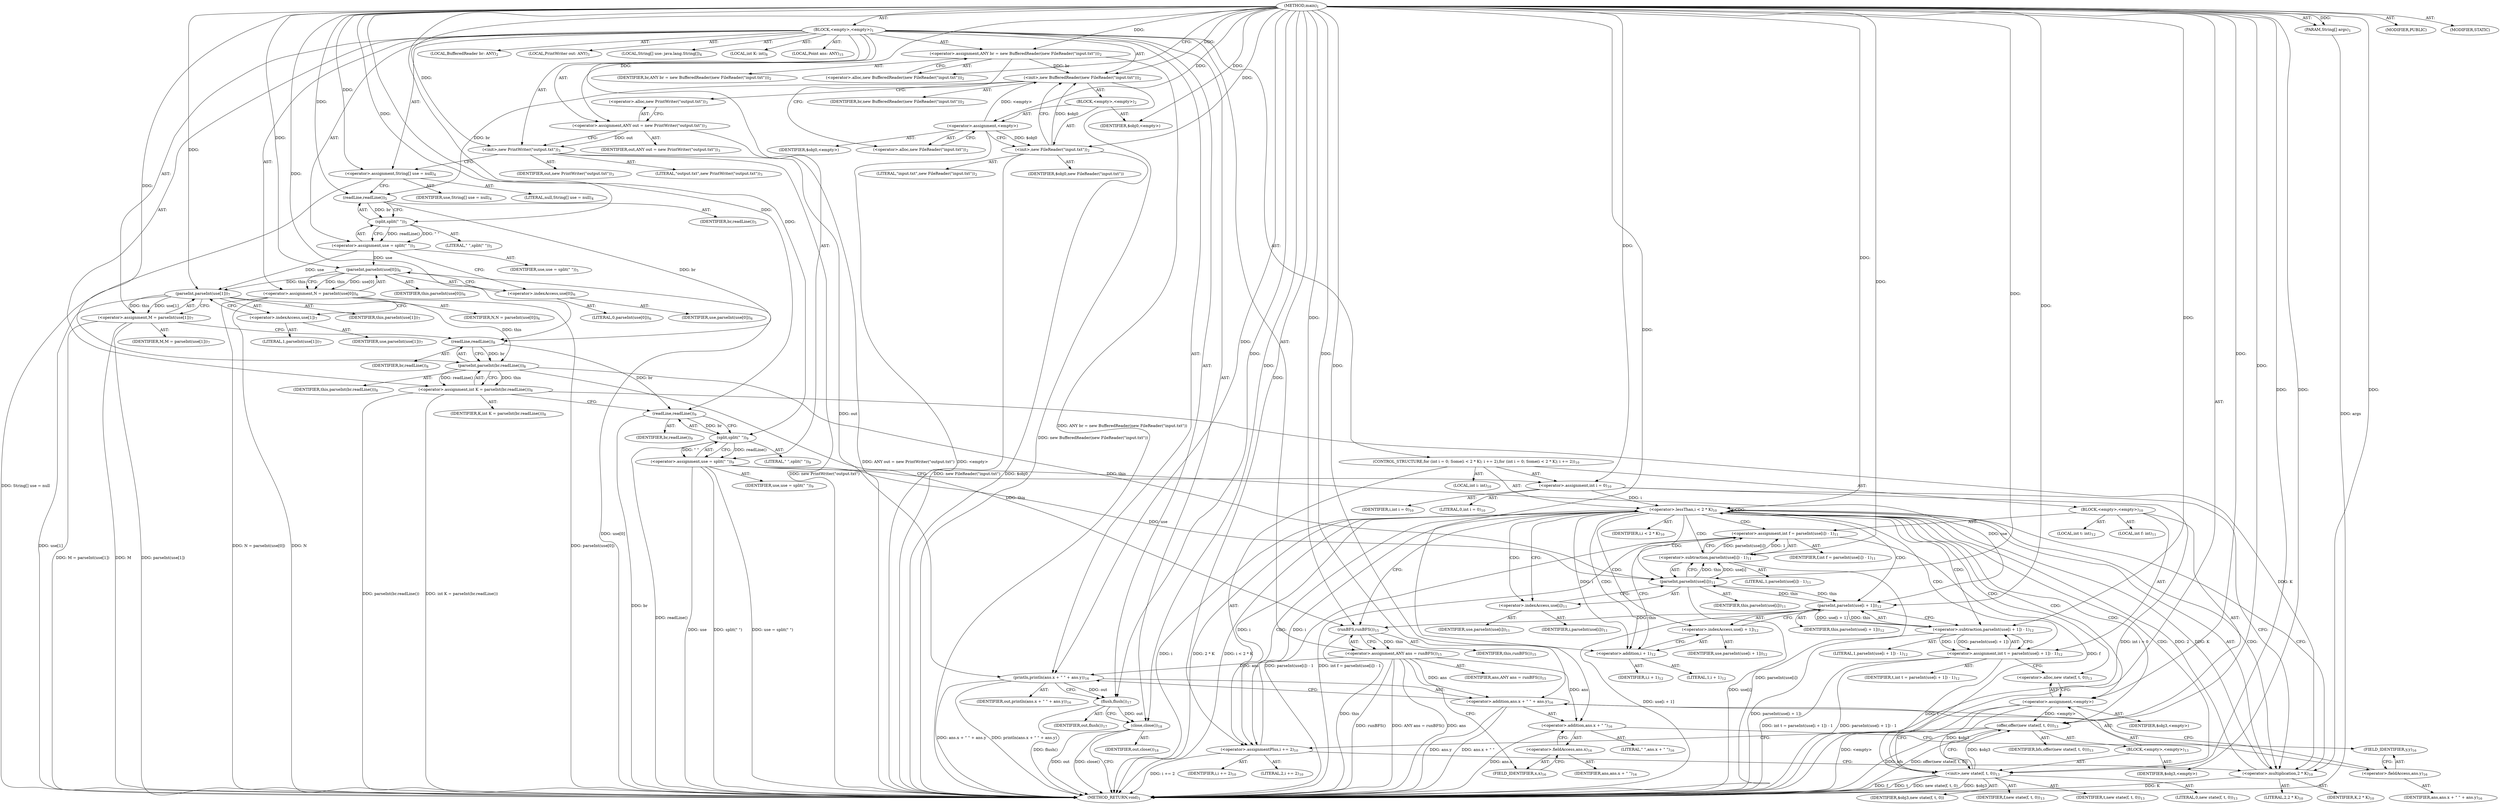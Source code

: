 digraph "main" {  
"21" [label = <(METHOD,main)<SUB>1</SUB>> ]
"22" [label = <(PARAM,String[] args)<SUB>1</SUB>> ]
"23" [label = <(BLOCK,&lt;empty&gt;,&lt;empty&gt;)<SUB>1</SUB>> ]
"4" [label = <(LOCAL,BufferedReader br: ANY)<SUB>2</SUB>> ]
"24" [label = <(&lt;operator&gt;.assignment,ANY br = new BufferedReader(new FileReader(&quot;input.txt&quot;)))<SUB>2</SUB>> ]
"25" [label = <(IDENTIFIER,br,ANY br = new BufferedReader(new FileReader(&quot;input.txt&quot;)))<SUB>2</SUB>> ]
"26" [label = <(&lt;operator&gt;.alloc,new BufferedReader(new FileReader(&quot;input.txt&quot;)))<SUB>2</SUB>> ]
"27" [label = <(&lt;init&gt;,new BufferedReader(new FileReader(&quot;input.txt&quot;)))<SUB>2</SUB>> ]
"3" [label = <(IDENTIFIER,br,new BufferedReader(new FileReader(&quot;input.txt&quot;)))<SUB>2</SUB>> ]
"28" [label = <(BLOCK,&lt;empty&gt;,&lt;empty&gt;)<SUB>2</SUB>> ]
"29" [label = <(&lt;operator&gt;.assignment,&lt;empty&gt;)> ]
"30" [label = <(IDENTIFIER,$obj0,&lt;empty&gt;)> ]
"31" [label = <(&lt;operator&gt;.alloc,new FileReader(&quot;input.txt&quot;))<SUB>2</SUB>> ]
"32" [label = <(&lt;init&gt;,new FileReader(&quot;input.txt&quot;))<SUB>2</SUB>> ]
"33" [label = <(IDENTIFIER,$obj0,new FileReader(&quot;input.txt&quot;))> ]
"34" [label = <(LITERAL,&quot;input.txt&quot;,new FileReader(&quot;input.txt&quot;))<SUB>2</SUB>> ]
"35" [label = <(IDENTIFIER,$obj0,&lt;empty&gt;)> ]
"6" [label = <(LOCAL,PrintWriter out: ANY)<SUB>3</SUB>> ]
"36" [label = <(&lt;operator&gt;.assignment,ANY out = new PrintWriter(&quot;output.txt&quot;))<SUB>3</SUB>> ]
"37" [label = <(IDENTIFIER,out,ANY out = new PrintWriter(&quot;output.txt&quot;))<SUB>3</SUB>> ]
"38" [label = <(&lt;operator&gt;.alloc,new PrintWriter(&quot;output.txt&quot;))<SUB>3</SUB>> ]
"39" [label = <(&lt;init&gt;,new PrintWriter(&quot;output.txt&quot;))<SUB>3</SUB>> ]
"5" [label = <(IDENTIFIER,out,new PrintWriter(&quot;output.txt&quot;))<SUB>3</SUB>> ]
"40" [label = <(LITERAL,&quot;output.txt&quot;,new PrintWriter(&quot;output.txt&quot;))<SUB>3</SUB>> ]
"41" [label = <(LOCAL,String[] use: java.lang.String[])<SUB>4</SUB>> ]
"42" [label = <(&lt;operator&gt;.assignment,String[] use = null)<SUB>4</SUB>> ]
"43" [label = <(IDENTIFIER,use,String[] use = null)<SUB>4</SUB>> ]
"44" [label = <(LITERAL,null,String[] use = null)<SUB>4</SUB>> ]
"45" [label = <(&lt;operator&gt;.assignment,use = split(&quot; &quot;))<SUB>5</SUB>> ]
"46" [label = <(IDENTIFIER,use,use = split(&quot; &quot;))<SUB>5</SUB>> ]
"47" [label = <(split,split(&quot; &quot;))<SUB>5</SUB>> ]
"48" [label = <(readLine,readLine())<SUB>5</SUB>> ]
"49" [label = <(IDENTIFIER,br,readLine())<SUB>5</SUB>> ]
"50" [label = <(LITERAL,&quot; &quot;,split(&quot; &quot;))<SUB>5</SUB>> ]
"51" [label = <(&lt;operator&gt;.assignment,N = parseInt(use[0]))<SUB>6</SUB>> ]
"52" [label = <(IDENTIFIER,N,N = parseInt(use[0]))<SUB>6</SUB>> ]
"53" [label = <(parseInt,parseInt(use[0]))<SUB>6</SUB>> ]
"54" [label = <(IDENTIFIER,this,parseInt(use[0]))<SUB>6</SUB>> ]
"55" [label = <(&lt;operator&gt;.indexAccess,use[0])<SUB>6</SUB>> ]
"56" [label = <(IDENTIFIER,use,parseInt(use[0]))<SUB>6</SUB>> ]
"57" [label = <(LITERAL,0,parseInt(use[0]))<SUB>6</SUB>> ]
"58" [label = <(&lt;operator&gt;.assignment,M = parseInt(use[1]))<SUB>7</SUB>> ]
"59" [label = <(IDENTIFIER,M,M = parseInt(use[1]))<SUB>7</SUB>> ]
"60" [label = <(parseInt,parseInt(use[1]))<SUB>7</SUB>> ]
"61" [label = <(IDENTIFIER,this,parseInt(use[1]))<SUB>7</SUB>> ]
"62" [label = <(&lt;operator&gt;.indexAccess,use[1])<SUB>7</SUB>> ]
"63" [label = <(IDENTIFIER,use,parseInt(use[1]))<SUB>7</SUB>> ]
"64" [label = <(LITERAL,1,parseInt(use[1]))<SUB>7</SUB>> ]
"65" [label = <(LOCAL,int K: int)<SUB>8</SUB>> ]
"66" [label = <(&lt;operator&gt;.assignment,int K = parseInt(br.readLine()))<SUB>8</SUB>> ]
"67" [label = <(IDENTIFIER,K,int K = parseInt(br.readLine()))<SUB>8</SUB>> ]
"68" [label = <(parseInt,parseInt(br.readLine()))<SUB>8</SUB>> ]
"69" [label = <(IDENTIFIER,this,parseInt(br.readLine()))<SUB>8</SUB>> ]
"70" [label = <(readLine,readLine())<SUB>8</SUB>> ]
"71" [label = <(IDENTIFIER,br,readLine())<SUB>8</SUB>> ]
"72" [label = <(&lt;operator&gt;.assignment,use = split(&quot; &quot;))<SUB>9</SUB>> ]
"73" [label = <(IDENTIFIER,use,use = split(&quot; &quot;))<SUB>9</SUB>> ]
"74" [label = <(split,split(&quot; &quot;))<SUB>9</SUB>> ]
"75" [label = <(readLine,readLine())<SUB>9</SUB>> ]
"76" [label = <(IDENTIFIER,br,readLine())<SUB>9</SUB>> ]
"77" [label = <(LITERAL,&quot; &quot;,split(&quot; &quot;))<SUB>9</SUB>> ]
"78" [label = <(CONTROL_STRUCTURE,for (int i = 0; Some(i &lt; 2 * K); i += 2),for (int i = 0; Some(i &lt; 2 * K); i += 2))<SUB>10</SUB>> ]
"79" [label = <(LOCAL,int i: int)<SUB>10</SUB>> ]
"80" [label = <(&lt;operator&gt;.assignment,int i = 0)<SUB>10</SUB>> ]
"81" [label = <(IDENTIFIER,i,int i = 0)<SUB>10</SUB>> ]
"82" [label = <(LITERAL,0,int i = 0)<SUB>10</SUB>> ]
"83" [label = <(&lt;operator&gt;.lessThan,i &lt; 2 * K)<SUB>10</SUB>> ]
"84" [label = <(IDENTIFIER,i,i &lt; 2 * K)<SUB>10</SUB>> ]
"85" [label = <(&lt;operator&gt;.multiplication,2 * K)<SUB>10</SUB>> ]
"86" [label = <(LITERAL,2,2 * K)<SUB>10</SUB>> ]
"87" [label = <(IDENTIFIER,K,2 * K)<SUB>10</SUB>> ]
"88" [label = <(&lt;operator&gt;.assignmentPlus,i += 2)<SUB>10</SUB>> ]
"89" [label = <(IDENTIFIER,i,i += 2)<SUB>10</SUB>> ]
"90" [label = <(LITERAL,2,i += 2)<SUB>10</SUB>> ]
"91" [label = <(BLOCK,&lt;empty&gt;,&lt;empty&gt;)<SUB>10</SUB>> ]
"92" [label = <(LOCAL,int f: int)<SUB>11</SUB>> ]
"93" [label = <(&lt;operator&gt;.assignment,int f = parseInt(use[i]) - 1)<SUB>11</SUB>> ]
"94" [label = <(IDENTIFIER,f,int f = parseInt(use[i]) - 1)<SUB>11</SUB>> ]
"95" [label = <(&lt;operator&gt;.subtraction,parseInt(use[i]) - 1)<SUB>11</SUB>> ]
"96" [label = <(parseInt,parseInt(use[i]))<SUB>11</SUB>> ]
"97" [label = <(IDENTIFIER,this,parseInt(use[i]))<SUB>11</SUB>> ]
"98" [label = <(&lt;operator&gt;.indexAccess,use[i])<SUB>11</SUB>> ]
"99" [label = <(IDENTIFIER,use,parseInt(use[i]))<SUB>11</SUB>> ]
"100" [label = <(IDENTIFIER,i,parseInt(use[i]))<SUB>11</SUB>> ]
"101" [label = <(LITERAL,1,parseInt(use[i]) - 1)<SUB>11</SUB>> ]
"102" [label = <(LOCAL,int t: int)<SUB>12</SUB>> ]
"103" [label = <(&lt;operator&gt;.assignment,int t = parseInt(use[i + 1]) - 1)<SUB>12</SUB>> ]
"104" [label = <(IDENTIFIER,t,int t = parseInt(use[i + 1]) - 1)<SUB>12</SUB>> ]
"105" [label = <(&lt;operator&gt;.subtraction,parseInt(use[i + 1]) - 1)<SUB>12</SUB>> ]
"106" [label = <(parseInt,parseInt(use[i + 1]))<SUB>12</SUB>> ]
"107" [label = <(IDENTIFIER,this,parseInt(use[i + 1]))<SUB>12</SUB>> ]
"108" [label = <(&lt;operator&gt;.indexAccess,use[i + 1])<SUB>12</SUB>> ]
"109" [label = <(IDENTIFIER,use,parseInt(use[i + 1]))<SUB>12</SUB>> ]
"110" [label = <(&lt;operator&gt;.addition,i + 1)<SUB>12</SUB>> ]
"111" [label = <(IDENTIFIER,i,i + 1)<SUB>12</SUB>> ]
"112" [label = <(LITERAL,1,i + 1)<SUB>12</SUB>> ]
"113" [label = <(LITERAL,1,parseInt(use[i + 1]) - 1)<SUB>12</SUB>> ]
"114" [label = <(offer,offer(new state(f, t, 0)))<SUB>13</SUB>> ]
"115" [label = <(IDENTIFIER,bfs,offer(new state(f, t, 0)))<SUB>13</SUB>> ]
"116" [label = <(BLOCK,&lt;empty&gt;,&lt;empty&gt;)<SUB>13</SUB>> ]
"117" [label = <(&lt;operator&gt;.assignment,&lt;empty&gt;)> ]
"118" [label = <(IDENTIFIER,$obj3,&lt;empty&gt;)> ]
"119" [label = <(&lt;operator&gt;.alloc,new state(f, t, 0))<SUB>13</SUB>> ]
"120" [label = <(&lt;init&gt;,new state(f, t, 0))<SUB>13</SUB>> ]
"121" [label = <(IDENTIFIER,$obj3,new state(f, t, 0))> ]
"122" [label = <(IDENTIFIER,f,new state(f, t, 0))<SUB>13</SUB>> ]
"123" [label = <(IDENTIFIER,t,new state(f, t, 0))<SUB>13</SUB>> ]
"124" [label = <(LITERAL,0,new state(f, t, 0))<SUB>13</SUB>> ]
"125" [label = <(IDENTIFIER,$obj3,&lt;empty&gt;)> ]
"126" [label = <(LOCAL,Point ans: ANY)<SUB>15</SUB>> ]
"127" [label = <(&lt;operator&gt;.assignment,ANY ans = runBFS())<SUB>15</SUB>> ]
"128" [label = <(IDENTIFIER,ans,ANY ans = runBFS())<SUB>15</SUB>> ]
"129" [label = <(runBFS,runBFS())<SUB>15</SUB>> ]
"130" [label = <(IDENTIFIER,this,runBFS())<SUB>15</SUB>> ]
"131" [label = <(println,println(ans.x + &quot; &quot; + ans.y))<SUB>16</SUB>> ]
"132" [label = <(IDENTIFIER,out,println(ans.x + &quot; &quot; + ans.y))<SUB>16</SUB>> ]
"133" [label = <(&lt;operator&gt;.addition,ans.x + &quot; &quot; + ans.y)<SUB>16</SUB>> ]
"134" [label = <(&lt;operator&gt;.addition,ans.x + &quot; &quot;)<SUB>16</SUB>> ]
"135" [label = <(&lt;operator&gt;.fieldAccess,ans.x)<SUB>16</SUB>> ]
"136" [label = <(IDENTIFIER,ans,ans.x + &quot; &quot;)<SUB>16</SUB>> ]
"137" [label = <(FIELD_IDENTIFIER,x,x)<SUB>16</SUB>> ]
"138" [label = <(LITERAL,&quot; &quot;,ans.x + &quot; &quot;)<SUB>16</SUB>> ]
"139" [label = <(&lt;operator&gt;.fieldAccess,ans.y)<SUB>16</SUB>> ]
"140" [label = <(IDENTIFIER,ans,ans.x + &quot; &quot; + ans.y)<SUB>16</SUB>> ]
"141" [label = <(FIELD_IDENTIFIER,y,y)<SUB>16</SUB>> ]
"142" [label = <(flush,flush())<SUB>17</SUB>> ]
"143" [label = <(IDENTIFIER,out,flush())<SUB>17</SUB>> ]
"144" [label = <(close,close())<SUB>18</SUB>> ]
"145" [label = <(IDENTIFIER,out,close())<SUB>18</SUB>> ]
"146" [label = <(MODIFIER,PUBLIC)> ]
"147" [label = <(MODIFIER,STATIC)> ]
"148" [label = <(METHOD_RETURN,void)<SUB>1</SUB>> ]
  "21" -> "22"  [ label = "AST: "] 
  "21" -> "23"  [ label = "AST: "] 
  "21" -> "146"  [ label = "AST: "] 
  "21" -> "147"  [ label = "AST: "] 
  "21" -> "148"  [ label = "AST: "] 
  "23" -> "4"  [ label = "AST: "] 
  "23" -> "24"  [ label = "AST: "] 
  "23" -> "27"  [ label = "AST: "] 
  "23" -> "6"  [ label = "AST: "] 
  "23" -> "36"  [ label = "AST: "] 
  "23" -> "39"  [ label = "AST: "] 
  "23" -> "41"  [ label = "AST: "] 
  "23" -> "42"  [ label = "AST: "] 
  "23" -> "45"  [ label = "AST: "] 
  "23" -> "51"  [ label = "AST: "] 
  "23" -> "58"  [ label = "AST: "] 
  "23" -> "65"  [ label = "AST: "] 
  "23" -> "66"  [ label = "AST: "] 
  "23" -> "72"  [ label = "AST: "] 
  "23" -> "78"  [ label = "AST: "] 
  "23" -> "126"  [ label = "AST: "] 
  "23" -> "127"  [ label = "AST: "] 
  "23" -> "131"  [ label = "AST: "] 
  "23" -> "142"  [ label = "AST: "] 
  "23" -> "144"  [ label = "AST: "] 
  "24" -> "25"  [ label = "AST: "] 
  "24" -> "26"  [ label = "AST: "] 
  "27" -> "3"  [ label = "AST: "] 
  "27" -> "28"  [ label = "AST: "] 
  "28" -> "29"  [ label = "AST: "] 
  "28" -> "32"  [ label = "AST: "] 
  "28" -> "35"  [ label = "AST: "] 
  "29" -> "30"  [ label = "AST: "] 
  "29" -> "31"  [ label = "AST: "] 
  "32" -> "33"  [ label = "AST: "] 
  "32" -> "34"  [ label = "AST: "] 
  "36" -> "37"  [ label = "AST: "] 
  "36" -> "38"  [ label = "AST: "] 
  "39" -> "5"  [ label = "AST: "] 
  "39" -> "40"  [ label = "AST: "] 
  "42" -> "43"  [ label = "AST: "] 
  "42" -> "44"  [ label = "AST: "] 
  "45" -> "46"  [ label = "AST: "] 
  "45" -> "47"  [ label = "AST: "] 
  "47" -> "48"  [ label = "AST: "] 
  "47" -> "50"  [ label = "AST: "] 
  "48" -> "49"  [ label = "AST: "] 
  "51" -> "52"  [ label = "AST: "] 
  "51" -> "53"  [ label = "AST: "] 
  "53" -> "54"  [ label = "AST: "] 
  "53" -> "55"  [ label = "AST: "] 
  "55" -> "56"  [ label = "AST: "] 
  "55" -> "57"  [ label = "AST: "] 
  "58" -> "59"  [ label = "AST: "] 
  "58" -> "60"  [ label = "AST: "] 
  "60" -> "61"  [ label = "AST: "] 
  "60" -> "62"  [ label = "AST: "] 
  "62" -> "63"  [ label = "AST: "] 
  "62" -> "64"  [ label = "AST: "] 
  "66" -> "67"  [ label = "AST: "] 
  "66" -> "68"  [ label = "AST: "] 
  "68" -> "69"  [ label = "AST: "] 
  "68" -> "70"  [ label = "AST: "] 
  "70" -> "71"  [ label = "AST: "] 
  "72" -> "73"  [ label = "AST: "] 
  "72" -> "74"  [ label = "AST: "] 
  "74" -> "75"  [ label = "AST: "] 
  "74" -> "77"  [ label = "AST: "] 
  "75" -> "76"  [ label = "AST: "] 
  "78" -> "79"  [ label = "AST: "] 
  "78" -> "80"  [ label = "AST: "] 
  "78" -> "83"  [ label = "AST: "] 
  "78" -> "88"  [ label = "AST: "] 
  "78" -> "91"  [ label = "AST: "] 
  "80" -> "81"  [ label = "AST: "] 
  "80" -> "82"  [ label = "AST: "] 
  "83" -> "84"  [ label = "AST: "] 
  "83" -> "85"  [ label = "AST: "] 
  "85" -> "86"  [ label = "AST: "] 
  "85" -> "87"  [ label = "AST: "] 
  "88" -> "89"  [ label = "AST: "] 
  "88" -> "90"  [ label = "AST: "] 
  "91" -> "92"  [ label = "AST: "] 
  "91" -> "93"  [ label = "AST: "] 
  "91" -> "102"  [ label = "AST: "] 
  "91" -> "103"  [ label = "AST: "] 
  "91" -> "114"  [ label = "AST: "] 
  "93" -> "94"  [ label = "AST: "] 
  "93" -> "95"  [ label = "AST: "] 
  "95" -> "96"  [ label = "AST: "] 
  "95" -> "101"  [ label = "AST: "] 
  "96" -> "97"  [ label = "AST: "] 
  "96" -> "98"  [ label = "AST: "] 
  "98" -> "99"  [ label = "AST: "] 
  "98" -> "100"  [ label = "AST: "] 
  "103" -> "104"  [ label = "AST: "] 
  "103" -> "105"  [ label = "AST: "] 
  "105" -> "106"  [ label = "AST: "] 
  "105" -> "113"  [ label = "AST: "] 
  "106" -> "107"  [ label = "AST: "] 
  "106" -> "108"  [ label = "AST: "] 
  "108" -> "109"  [ label = "AST: "] 
  "108" -> "110"  [ label = "AST: "] 
  "110" -> "111"  [ label = "AST: "] 
  "110" -> "112"  [ label = "AST: "] 
  "114" -> "115"  [ label = "AST: "] 
  "114" -> "116"  [ label = "AST: "] 
  "116" -> "117"  [ label = "AST: "] 
  "116" -> "120"  [ label = "AST: "] 
  "116" -> "125"  [ label = "AST: "] 
  "117" -> "118"  [ label = "AST: "] 
  "117" -> "119"  [ label = "AST: "] 
  "120" -> "121"  [ label = "AST: "] 
  "120" -> "122"  [ label = "AST: "] 
  "120" -> "123"  [ label = "AST: "] 
  "120" -> "124"  [ label = "AST: "] 
  "127" -> "128"  [ label = "AST: "] 
  "127" -> "129"  [ label = "AST: "] 
  "129" -> "130"  [ label = "AST: "] 
  "131" -> "132"  [ label = "AST: "] 
  "131" -> "133"  [ label = "AST: "] 
  "133" -> "134"  [ label = "AST: "] 
  "133" -> "139"  [ label = "AST: "] 
  "134" -> "135"  [ label = "AST: "] 
  "134" -> "138"  [ label = "AST: "] 
  "135" -> "136"  [ label = "AST: "] 
  "135" -> "137"  [ label = "AST: "] 
  "139" -> "140"  [ label = "AST: "] 
  "139" -> "141"  [ label = "AST: "] 
  "142" -> "143"  [ label = "AST: "] 
  "144" -> "145"  [ label = "AST: "] 
  "24" -> "31"  [ label = "CFG: "] 
  "27" -> "38"  [ label = "CFG: "] 
  "36" -> "39"  [ label = "CFG: "] 
  "39" -> "42"  [ label = "CFG: "] 
  "42" -> "48"  [ label = "CFG: "] 
  "45" -> "55"  [ label = "CFG: "] 
  "51" -> "62"  [ label = "CFG: "] 
  "58" -> "70"  [ label = "CFG: "] 
  "66" -> "75"  [ label = "CFG: "] 
  "72" -> "80"  [ label = "CFG: "] 
  "127" -> "137"  [ label = "CFG: "] 
  "131" -> "142"  [ label = "CFG: "] 
  "142" -> "144"  [ label = "CFG: "] 
  "144" -> "148"  [ label = "CFG: "] 
  "26" -> "24"  [ label = "CFG: "] 
  "38" -> "36"  [ label = "CFG: "] 
  "47" -> "45"  [ label = "CFG: "] 
  "53" -> "51"  [ label = "CFG: "] 
  "60" -> "58"  [ label = "CFG: "] 
  "68" -> "66"  [ label = "CFG: "] 
  "74" -> "72"  [ label = "CFG: "] 
  "80" -> "85"  [ label = "CFG: "] 
  "83" -> "98"  [ label = "CFG: "] 
  "83" -> "129"  [ label = "CFG: "] 
  "88" -> "85"  [ label = "CFG: "] 
  "129" -> "127"  [ label = "CFG: "] 
  "133" -> "131"  [ label = "CFG: "] 
  "29" -> "32"  [ label = "CFG: "] 
  "32" -> "27"  [ label = "CFG: "] 
  "48" -> "47"  [ label = "CFG: "] 
  "55" -> "53"  [ label = "CFG: "] 
  "62" -> "60"  [ label = "CFG: "] 
  "70" -> "68"  [ label = "CFG: "] 
  "75" -> "74"  [ label = "CFG: "] 
  "85" -> "83"  [ label = "CFG: "] 
  "93" -> "110"  [ label = "CFG: "] 
  "103" -> "119"  [ label = "CFG: "] 
  "114" -> "88"  [ label = "CFG: "] 
  "134" -> "141"  [ label = "CFG: "] 
  "139" -> "133"  [ label = "CFG: "] 
  "31" -> "29"  [ label = "CFG: "] 
  "95" -> "93"  [ label = "CFG: "] 
  "105" -> "103"  [ label = "CFG: "] 
  "135" -> "134"  [ label = "CFG: "] 
  "141" -> "139"  [ label = "CFG: "] 
  "96" -> "95"  [ label = "CFG: "] 
  "106" -> "105"  [ label = "CFG: "] 
  "117" -> "120"  [ label = "CFG: "] 
  "120" -> "114"  [ label = "CFG: "] 
  "137" -> "135"  [ label = "CFG: "] 
  "98" -> "96"  [ label = "CFG: "] 
  "108" -> "106"  [ label = "CFG: "] 
  "119" -> "117"  [ label = "CFG: "] 
  "110" -> "108"  [ label = "CFG: "] 
  "21" -> "26"  [ label = "CFG: "] 
  "22" -> "148"  [ label = "DDG: args"] 
  "24" -> "148"  [ label = "DDG: ANY br = new BufferedReader(new FileReader(&quot;input.txt&quot;))"] 
  "29" -> "148"  [ label = "DDG: &lt;empty&gt;"] 
  "32" -> "148"  [ label = "DDG: $obj0"] 
  "32" -> "148"  [ label = "DDG: new FileReader(&quot;input.txt&quot;)"] 
  "27" -> "148"  [ label = "DDG: new BufferedReader(new FileReader(&quot;input.txt&quot;))"] 
  "36" -> "148"  [ label = "DDG: ANY out = new PrintWriter(&quot;output.txt&quot;)"] 
  "39" -> "148"  [ label = "DDG: new PrintWriter(&quot;output.txt&quot;)"] 
  "42" -> "148"  [ label = "DDG: String[] use = null"] 
  "53" -> "148"  [ label = "DDG: use[0]"] 
  "51" -> "148"  [ label = "DDG: parseInt(use[0])"] 
  "51" -> "148"  [ label = "DDG: N = parseInt(use[0])"] 
  "60" -> "148"  [ label = "DDG: use[1]"] 
  "58" -> "148"  [ label = "DDG: parseInt(use[1])"] 
  "58" -> "148"  [ label = "DDG: M = parseInt(use[1])"] 
  "66" -> "148"  [ label = "DDG: parseInt(br.readLine())"] 
  "66" -> "148"  [ label = "DDG: int K = parseInt(br.readLine())"] 
  "72" -> "148"  [ label = "DDG: use"] 
  "75" -> "148"  [ label = "DDG: br"] 
  "74" -> "148"  [ label = "DDG: readLine()"] 
  "72" -> "148"  [ label = "DDG: split(&quot; &quot;)"] 
  "72" -> "148"  [ label = "DDG: use = split(&quot; &quot;)"] 
  "80" -> "148"  [ label = "DDG: int i = 0"] 
  "83" -> "148"  [ label = "DDG: i"] 
  "85" -> "148"  [ label = "DDG: K"] 
  "83" -> "148"  [ label = "DDG: 2 * K"] 
  "83" -> "148"  [ label = "DDG: i &lt; 2 * K"] 
  "127" -> "148"  [ label = "DDG: ans"] 
  "129" -> "148"  [ label = "DDG: this"] 
  "127" -> "148"  [ label = "DDG: runBFS()"] 
  "127" -> "148"  [ label = "DDG: ANY ans = runBFS()"] 
  "134" -> "148"  [ label = "DDG: ans.x"] 
  "133" -> "148"  [ label = "DDG: ans.x + &quot; &quot;"] 
  "133" -> "148"  [ label = "DDG: ans.y"] 
  "131" -> "148"  [ label = "DDG: ans.x + &quot; &quot; + ans.y"] 
  "131" -> "148"  [ label = "DDG: println(ans.x + &quot; &quot; + ans.y)"] 
  "142" -> "148"  [ label = "DDG: flush()"] 
  "144" -> "148"  [ label = "DDG: out"] 
  "144" -> "148"  [ label = "DDG: close()"] 
  "96" -> "148"  [ label = "DDG: use[i]"] 
  "95" -> "148"  [ label = "DDG: parseInt(use[i])"] 
  "93" -> "148"  [ label = "DDG: parseInt(use[i]) - 1"] 
  "93" -> "148"  [ label = "DDG: int f = parseInt(use[i]) - 1"] 
  "106" -> "148"  [ label = "DDG: use[i + 1]"] 
  "105" -> "148"  [ label = "DDG: parseInt(use[i + 1])"] 
  "103" -> "148"  [ label = "DDG: parseInt(use[i + 1]) - 1"] 
  "103" -> "148"  [ label = "DDG: int t = parseInt(use[i + 1]) - 1"] 
  "117" -> "148"  [ label = "DDG: &lt;empty&gt;"] 
  "120" -> "148"  [ label = "DDG: $obj3"] 
  "120" -> "148"  [ label = "DDG: f"] 
  "120" -> "148"  [ label = "DDG: t"] 
  "120" -> "148"  [ label = "DDG: new state(f, t, 0)"] 
  "114" -> "148"  [ label = "DDG: offer(new state(f, t, 0))"] 
  "88" -> "148"  [ label = "DDG: i += 2"] 
  "58" -> "148"  [ label = "DDG: M"] 
  "114" -> "148"  [ label = "DDG: bfs"] 
  "51" -> "148"  [ label = "DDG: N"] 
  "21" -> "22"  [ label = "DDG: "] 
  "21" -> "24"  [ label = "DDG: "] 
  "21" -> "36"  [ label = "DDG: "] 
  "21" -> "42"  [ label = "DDG: "] 
  "47" -> "45"  [ label = "DDG: readLine()"] 
  "47" -> "45"  [ label = "DDG: &quot; &quot;"] 
  "53" -> "51"  [ label = "DDG: this"] 
  "53" -> "51"  [ label = "DDG: use[0]"] 
  "60" -> "58"  [ label = "DDG: this"] 
  "60" -> "58"  [ label = "DDG: use[1]"] 
  "68" -> "66"  [ label = "DDG: this"] 
  "68" -> "66"  [ label = "DDG: readLine()"] 
  "74" -> "72"  [ label = "DDG: readLine()"] 
  "74" -> "72"  [ label = "DDG: &quot; &quot;"] 
  "129" -> "127"  [ label = "DDG: this"] 
  "24" -> "27"  [ label = "DDG: br"] 
  "21" -> "27"  [ label = "DDG: "] 
  "29" -> "27"  [ label = "DDG: &lt;empty&gt;"] 
  "32" -> "27"  [ label = "DDG: $obj0"] 
  "36" -> "39"  [ label = "DDG: out"] 
  "21" -> "39"  [ label = "DDG: "] 
  "21" -> "80"  [ label = "DDG: "] 
  "21" -> "88"  [ label = "DDG: "] 
  "39" -> "131"  [ label = "DDG: out"] 
  "21" -> "131"  [ label = "DDG: "] 
  "127" -> "131"  [ label = "DDG: ans"] 
  "131" -> "142"  [ label = "DDG: out"] 
  "21" -> "142"  [ label = "DDG: "] 
  "142" -> "144"  [ label = "DDG: out"] 
  "21" -> "144"  [ label = "DDG: "] 
  "21" -> "29"  [ label = "DDG: "] 
  "21" -> "35"  [ label = "DDG: "] 
  "48" -> "47"  [ label = "DDG: br"] 
  "21" -> "47"  [ label = "DDG: "] 
  "21" -> "53"  [ label = "DDG: "] 
  "45" -> "53"  [ label = "DDG: use"] 
  "53" -> "60"  [ label = "DDG: this"] 
  "21" -> "60"  [ label = "DDG: "] 
  "45" -> "60"  [ label = "DDG: use"] 
  "60" -> "68"  [ label = "DDG: this"] 
  "21" -> "68"  [ label = "DDG: "] 
  "70" -> "68"  [ label = "DDG: br"] 
  "75" -> "74"  [ label = "DDG: br"] 
  "21" -> "74"  [ label = "DDG: "] 
  "80" -> "83"  [ label = "DDG: i"] 
  "88" -> "83"  [ label = "DDG: i"] 
  "21" -> "83"  [ label = "DDG: "] 
  "85" -> "83"  [ label = "DDG: 2"] 
  "85" -> "83"  [ label = "DDG: K"] 
  "83" -> "88"  [ label = "DDG: i"] 
  "95" -> "93"  [ label = "DDG: parseInt(use[i])"] 
  "95" -> "93"  [ label = "DDG: 1"] 
  "105" -> "103"  [ label = "DDG: parseInt(use[i + 1])"] 
  "105" -> "103"  [ label = "DDG: 1"] 
  "68" -> "129"  [ label = "DDG: this"] 
  "106" -> "129"  [ label = "DDG: this"] 
  "21" -> "129"  [ label = "DDG: "] 
  "127" -> "133"  [ label = "DDG: ans"] 
  "21" -> "133"  [ label = "DDG: "] 
  "29" -> "32"  [ label = "DDG: $obj0"] 
  "21" -> "32"  [ label = "DDG: "] 
  "27" -> "48"  [ label = "DDG: br"] 
  "21" -> "48"  [ label = "DDG: "] 
  "48" -> "70"  [ label = "DDG: br"] 
  "21" -> "70"  [ label = "DDG: "] 
  "70" -> "75"  [ label = "DDG: br"] 
  "21" -> "75"  [ label = "DDG: "] 
  "21" -> "85"  [ label = "DDG: "] 
  "66" -> "85"  [ label = "DDG: K"] 
  "21" -> "114"  [ label = "DDG: "] 
  "117" -> "114"  [ label = "DDG: &lt;empty&gt;"] 
  "120" -> "114"  [ label = "DDG: $obj3"] 
  "127" -> "134"  [ label = "DDG: ans"] 
  "21" -> "134"  [ label = "DDG: "] 
  "96" -> "95"  [ label = "DDG: this"] 
  "96" -> "95"  [ label = "DDG: use[i]"] 
  "21" -> "95"  [ label = "DDG: "] 
  "106" -> "105"  [ label = "DDG: this"] 
  "106" -> "105"  [ label = "DDG: use[i + 1]"] 
  "21" -> "105"  [ label = "DDG: "] 
  "21" -> "117"  [ label = "DDG: "] 
  "21" -> "125"  [ label = "DDG: "] 
  "68" -> "96"  [ label = "DDG: this"] 
  "106" -> "96"  [ label = "DDG: this"] 
  "21" -> "96"  [ label = "DDG: "] 
  "72" -> "96"  [ label = "DDG: use"] 
  "96" -> "106"  [ label = "DDG: this"] 
  "21" -> "106"  [ label = "DDG: "] 
  "72" -> "106"  [ label = "DDG: use"] 
  "117" -> "120"  [ label = "DDG: $obj3"] 
  "21" -> "120"  [ label = "DDG: "] 
  "93" -> "120"  [ label = "DDG: f"] 
  "103" -> "120"  [ label = "DDG: t"] 
  "83" -> "110"  [ label = "DDG: i"] 
  "21" -> "110"  [ label = "DDG: "] 
  "83" -> "96"  [ label = "CDG: "] 
  "83" -> "83"  [ label = "CDG: "] 
  "83" -> "98"  [ label = "CDG: "] 
  "83" -> "120"  [ label = "CDG: "] 
  "83" -> "105"  [ label = "CDG: "] 
  "83" -> "114"  [ label = "CDG: "] 
  "83" -> "85"  [ label = "CDG: "] 
  "83" -> "103"  [ label = "CDG: "] 
  "83" -> "88"  [ label = "CDG: "] 
  "83" -> "110"  [ label = "CDG: "] 
  "83" -> "119"  [ label = "CDG: "] 
  "83" -> "117"  [ label = "CDG: "] 
  "83" -> "95"  [ label = "CDG: "] 
  "83" -> "106"  [ label = "CDG: "] 
  "83" -> "93"  [ label = "CDG: "] 
  "83" -> "108"  [ label = "CDG: "] 
}

